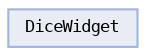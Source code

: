 digraph "General Overview"
{
  rankdir=BT;
  bgcolor= transparent;

  node[fontcolor=black, fontname="DejaVuSansMono", fontsize=8, height=0.25];
  node[shape=record, style="filled", color="#A3B4D6", fillcolor="#E8ECF5"];
  edge[color="#000090"];

 DW[label="DiceWidget", URL="\ref DiceWidget"];

 edge[style=""];
 edge[arrowhead="diamond"]; // Composition

 edge[arrowhead="odiamond"]; // Aggregation
}
